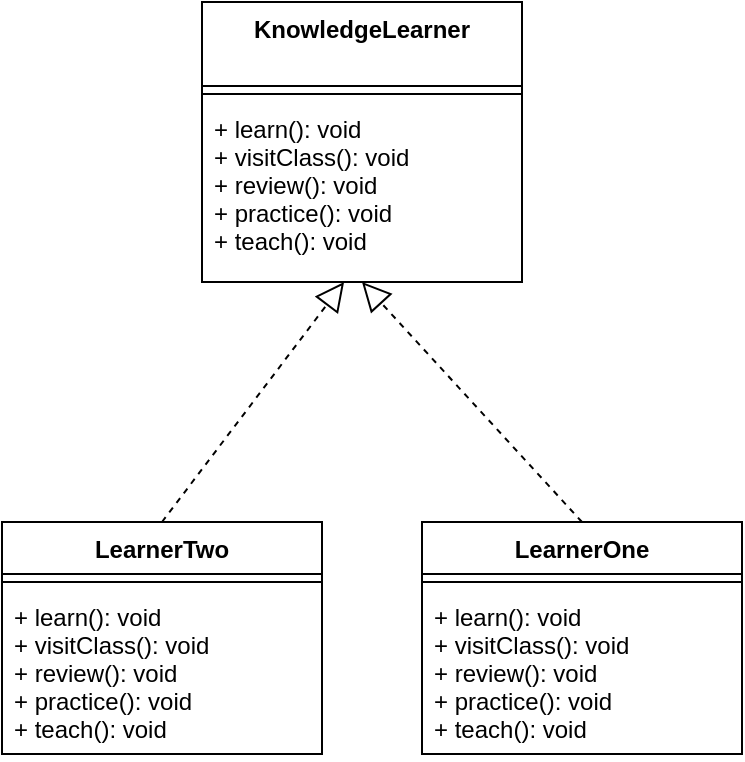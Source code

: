 <mxfile version="18.0.6" type="device"><diagram id="O14iVWOmEkbd68XGvrKk" name="第 1 页"><mxGraphModel dx="1102" dy="857" grid="1" gridSize="10" guides="1" tooltips="1" connect="1" arrows="1" fold="1" page="1" pageScale="1" pageWidth="827" pageHeight="1169" math="0" shadow="0"><root><mxCell id="0"/><mxCell id="1" parent="0"/><mxCell id="iPxe5eymYNErWiA3b6nh-1" value="KnowledgeLearner" style="swimlane;fontStyle=1;align=center;verticalAlign=top;childLayout=stackLayout;horizontal=1;startSize=42;horizontalStack=0;resizeParent=1;resizeParentMax=0;resizeLast=0;collapsible=1;marginBottom=0;" vertex="1" parent="1"><mxGeometry x="120" y="160" width="160" height="140" as="geometry"/></mxCell><mxCell id="iPxe5eymYNErWiA3b6nh-2" value="" style="line;strokeWidth=1;fillColor=none;align=left;verticalAlign=middle;spacingTop=-1;spacingLeft=3;spacingRight=3;rotatable=0;labelPosition=right;points=[];portConstraint=eastwest;" vertex="1" parent="iPxe5eymYNErWiA3b6nh-1"><mxGeometry y="42" width="160" height="8" as="geometry"/></mxCell><mxCell id="iPxe5eymYNErWiA3b6nh-3" value="+ learn(): void&#10;+ visitClass(): void&#10;+ review(): void&#10;+ practice(): void&#10;+ teach(): void" style="text;strokeColor=none;fillColor=none;align=left;verticalAlign=top;spacingLeft=4;spacingRight=4;overflow=hidden;rotatable=0;points=[[0,0.5],[1,0.5]];portConstraint=eastwest;" vertex="1" parent="iPxe5eymYNErWiA3b6nh-1"><mxGeometry y="50" width="160" height="90" as="geometry"/></mxCell><mxCell id="iPxe5eymYNErWiA3b6nh-4" value="LearnerTwo" style="swimlane;fontStyle=1;align=center;verticalAlign=top;childLayout=stackLayout;horizontal=1;startSize=26;horizontalStack=0;resizeParent=1;resizeParentMax=0;resizeLast=0;collapsible=1;marginBottom=0;" vertex="1" parent="1"><mxGeometry x="20" y="420" width="160" height="116" as="geometry"/></mxCell><mxCell id="iPxe5eymYNErWiA3b6nh-6" value="" style="line;strokeWidth=1;fillColor=none;align=left;verticalAlign=middle;spacingTop=-1;spacingLeft=3;spacingRight=3;rotatable=0;labelPosition=right;points=[];portConstraint=eastwest;" vertex="1" parent="iPxe5eymYNErWiA3b6nh-4"><mxGeometry y="26" width="160" height="8" as="geometry"/></mxCell><mxCell id="iPxe5eymYNErWiA3b6nh-7" value="+ learn(): void&#10;+ visitClass(): void&#10;+ review(): void&#10;+ practice(): void&#10;+ teach(): void" style="text;strokeColor=none;fillColor=none;align=left;verticalAlign=top;spacingLeft=4;spacingRight=4;overflow=hidden;rotatable=0;points=[[0,0.5],[1,0.5]];portConstraint=eastwest;" vertex="1" parent="iPxe5eymYNErWiA3b6nh-4"><mxGeometry y="34" width="160" height="82" as="geometry"/></mxCell><mxCell id="iPxe5eymYNErWiA3b6nh-8" value="LearnerOne" style="swimlane;fontStyle=1;align=center;verticalAlign=top;childLayout=stackLayout;horizontal=1;startSize=26;horizontalStack=0;resizeParent=1;resizeParentMax=0;resizeLast=0;collapsible=1;marginBottom=0;" vertex="1" parent="1"><mxGeometry x="230" y="420" width="160" height="116" as="geometry"/></mxCell><mxCell id="iPxe5eymYNErWiA3b6nh-10" value="" style="line;strokeWidth=1;fillColor=none;align=left;verticalAlign=middle;spacingTop=-1;spacingLeft=3;spacingRight=3;rotatable=0;labelPosition=right;points=[];portConstraint=eastwest;" vertex="1" parent="iPxe5eymYNErWiA3b6nh-8"><mxGeometry y="26" width="160" height="8" as="geometry"/></mxCell><mxCell id="iPxe5eymYNErWiA3b6nh-11" value="+ learn(): void&#10;+ visitClass(): void&#10;+ review(): void&#10;+ practice(): void&#10;+ teach(): void" style="text;strokeColor=none;fillColor=none;align=left;verticalAlign=top;spacingLeft=4;spacingRight=4;overflow=hidden;rotatable=0;points=[[0,0.5],[1,0.5]];portConstraint=eastwest;" vertex="1" parent="iPxe5eymYNErWiA3b6nh-8"><mxGeometry y="34" width="160" height="82" as="geometry"/></mxCell><mxCell id="iPxe5eymYNErWiA3b6nh-13" value="" style="endArrow=block;dashed=1;endFill=0;endSize=12;html=1;exitX=0.5;exitY=0;exitDx=0;exitDy=0;" edge="1" parent="1" source="iPxe5eymYNErWiA3b6nh-8"><mxGeometry width="160" relative="1" as="geometry"><mxPoint x="103" y="390" as="sourcePoint"/><mxPoint x="200" y="300" as="targetPoint"/></mxGeometry></mxCell><mxCell id="iPxe5eymYNErWiA3b6nh-14" value="" style="endArrow=block;dashed=1;endFill=0;endSize=12;html=1;exitX=0.5;exitY=0;exitDx=0;exitDy=0;entryX=0.444;entryY=1;entryDx=0;entryDy=0;entryPerimeter=0;" edge="1" parent="1" source="iPxe5eymYNErWiA3b6nh-4" target="iPxe5eymYNErWiA3b6nh-3"><mxGeometry width="160" relative="1" as="geometry"><mxPoint x="320" y="590" as="sourcePoint"/><mxPoint x="190" y="306.58" as="targetPoint"/></mxGeometry></mxCell></root></mxGraphModel></diagram></mxfile>